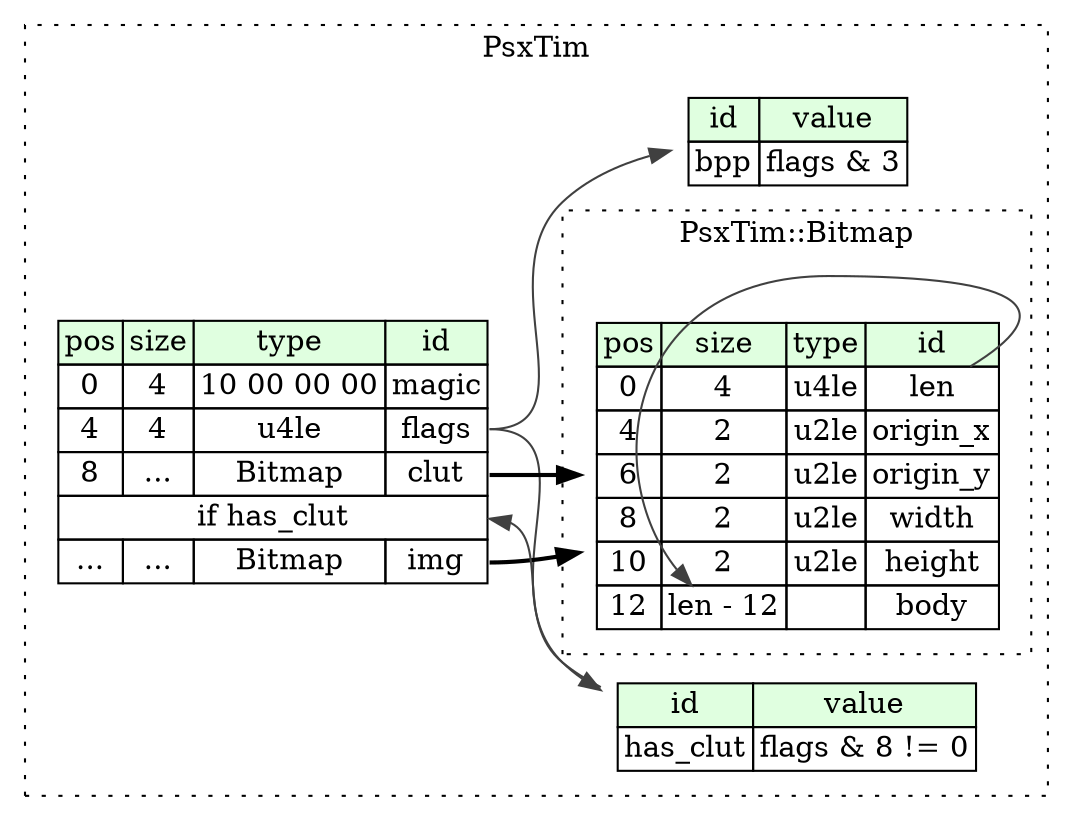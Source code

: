 digraph {
	rankdir=LR;
	node [shape=plaintext];
	subgraph cluster__psx_tim {
		label="PsxTim";
		graph[style=dotted];

		psx_tim__seq [label=<<TABLE BORDER="0" CELLBORDER="1" CELLSPACING="0">
			<TR><TD BGCOLOR="#E0FFE0">pos</TD><TD BGCOLOR="#E0FFE0">size</TD><TD BGCOLOR="#E0FFE0">type</TD><TD BGCOLOR="#E0FFE0">id</TD></TR>
			<TR><TD PORT="magic_pos">0</TD><TD PORT="magic_size">4</TD><TD>10 00 00 00</TD><TD PORT="magic_type">magic</TD></TR>
			<TR><TD PORT="flags_pos">4</TD><TD PORT="flags_size">4</TD><TD>u4le</TD><TD PORT="flags_type">flags</TD></TR>
			<TR><TD PORT="clut_pos">8</TD><TD PORT="clut_size">...</TD><TD>Bitmap</TD><TD PORT="clut_type">clut</TD></TR>
			<TR><TD COLSPAN="4" PORT="clut__if">if has_clut</TD></TR>
			<TR><TD PORT="img_pos">...</TD><TD PORT="img_size">...</TD><TD>Bitmap</TD><TD PORT="img_type">img</TD></TR>
		</TABLE>>];
		psx_tim__inst__bpp [label=<<TABLE BORDER="0" CELLBORDER="1" CELLSPACING="0">
			<TR><TD BGCOLOR="#E0FFE0">id</TD><TD BGCOLOR="#E0FFE0">value</TD></TR>
			<TR><TD>bpp</TD><TD>flags &amp; 3</TD></TR>
		</TABLE>>];
		psx_tim__inst__has_clut [label=<<TABLE BORDER="0" CELLBORDER="1" CELLSPACING="0">
			<TR><TD BGCOLOR="#E0FFE0">id</TD><TD BGCOLOR="#E0FFE0">value</TD></TR>
			<TR><TD>has_clut</TD><TD>flags &amp; 8 != 0</TD></TR>
		</TABLE>>];
		subgraph cluster__bitmap {
			label="PsxTim::Bitmap";
			graph[style=dotted];

			bitmap__seq [label=<<TABLE BORDER="0" CELLBORDER="1" CELLSPACING="0">
				<TR><TD BGCOLOR="#E0FFE0">pos</TD><TD BGCOLOR="#E0FFE0">size</TD><TD BGCOLOR="#E0FFE0">type</TD><TD BGCOLOR="#E0FFE0">id</TD></TR>
				<TR><TD PORT="len_pos">0</TD><TD PORT="len_size">4</TD><TD>u4le</TD><TD PORT="len_type">len</TD></TR>
				<TR><TD PORT="origin_x_pos">4</TD><TD PORT="origin_x_size">2</TD><TD>u2le</TD><TD PORT="origin_x_type">origin_x</TD></TR>
				<TR><TD PORT="origin_y_pos">6</TD><TD PORT="origin_y_size">2</TD><TD>u2le</TD><TD PORT="origin_y_type">origin_y</TD></TR>
				<TR><TD PORT="width_pos">8</TD><TD PORT="width_size">2</TD><TD>u2le</TD><TD PORT="width_type">width</TD></TR>
				<TR><TD PORT="height_pos">10</TD><TD PORT="height_size">2</TD><TD>u2le</TD><TD PORT="height_type">height</TD></TR>
				<TR><TD PORT="body_pos">12</TD><TD PORT="body_size">len - 12</TD><TD></TD><TD PORT="body_type">body</TD></TR>
			</TABLE>>];
		}
	}
	psx_tim__seq:clut_type -> bitmap__seq [style=bold];
	psx_tim__inst__has_clut:has_clut_type -> psx_tim__seq:clut__if [color="#404040"];
	psx_tim__seq:img_type -> bitmap__seq [style=bold];
	psx_tim__seq:flags_type -> psx_tim__inst__bpp [color="#404040"];
	psx_tim__seq:flags_type -> psx_tim__inst__has_clut [color="#404040"];
	bitmap__seq:len_type -> bitmap__seq:body_size [color="#404040"];
}
